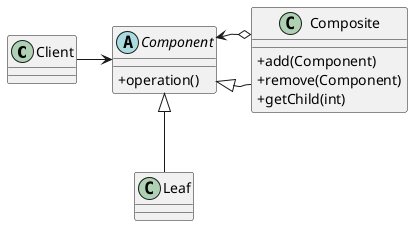 @startuml
skinparam classAttributeIconSize 0

class Client
abstract class Component {
    +operation()
}
class Composite {
    +add(Component)
    +remove(Component)
    +getChild(int)
}
class Leaf

Client -right-> Component

Leaf -up-|> Component
Composite -left-|> Component
Composite o-left-> Component

@enduml